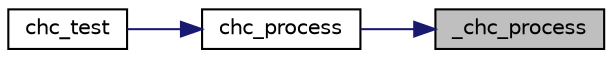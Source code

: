 digraph "_chc_process"
{
 // LATEX_PDF_SIZE
  edge [fontname="Helvetica",fontsize="10",labelfontname="Helvetica",labelfontsize="10"];
  node [fontname="Helvetica",fontsize="10",shape=record];
  rankdir="RL";
  Node1 [label="_chc_process",height=0.2,width=0.4,color="black", fillcolor="grey75", style="filled", fontcolor="black",tooltip="Function for processing blocks."];
  Node1 -> Node2 [dir="back",color="midnightblue",fontsize="10",style="solid",fontname="Helvetica"];
  Node2 [label="chc_process",height=0.2,width=0.4,color="black", fillcolor="white", style="filled",URL="$chc_8c.html#a4f153764eb37ed479ab5e362196a57a1",tooltip="Process a block of memory though the hash."];
  Node2 -> Node3 [dir="back",color="midnightblue",fontsize="10",style="solid",fontname="Helvetica"];
  Node3 [label="chc_test",height=0.2,width=0.4,color="black", fillcolor="white", style="filled",URL="$chc_8c.html#a1467e832993ba079f27160687745fdcd",tooltip="Self-test the hash."];
}
